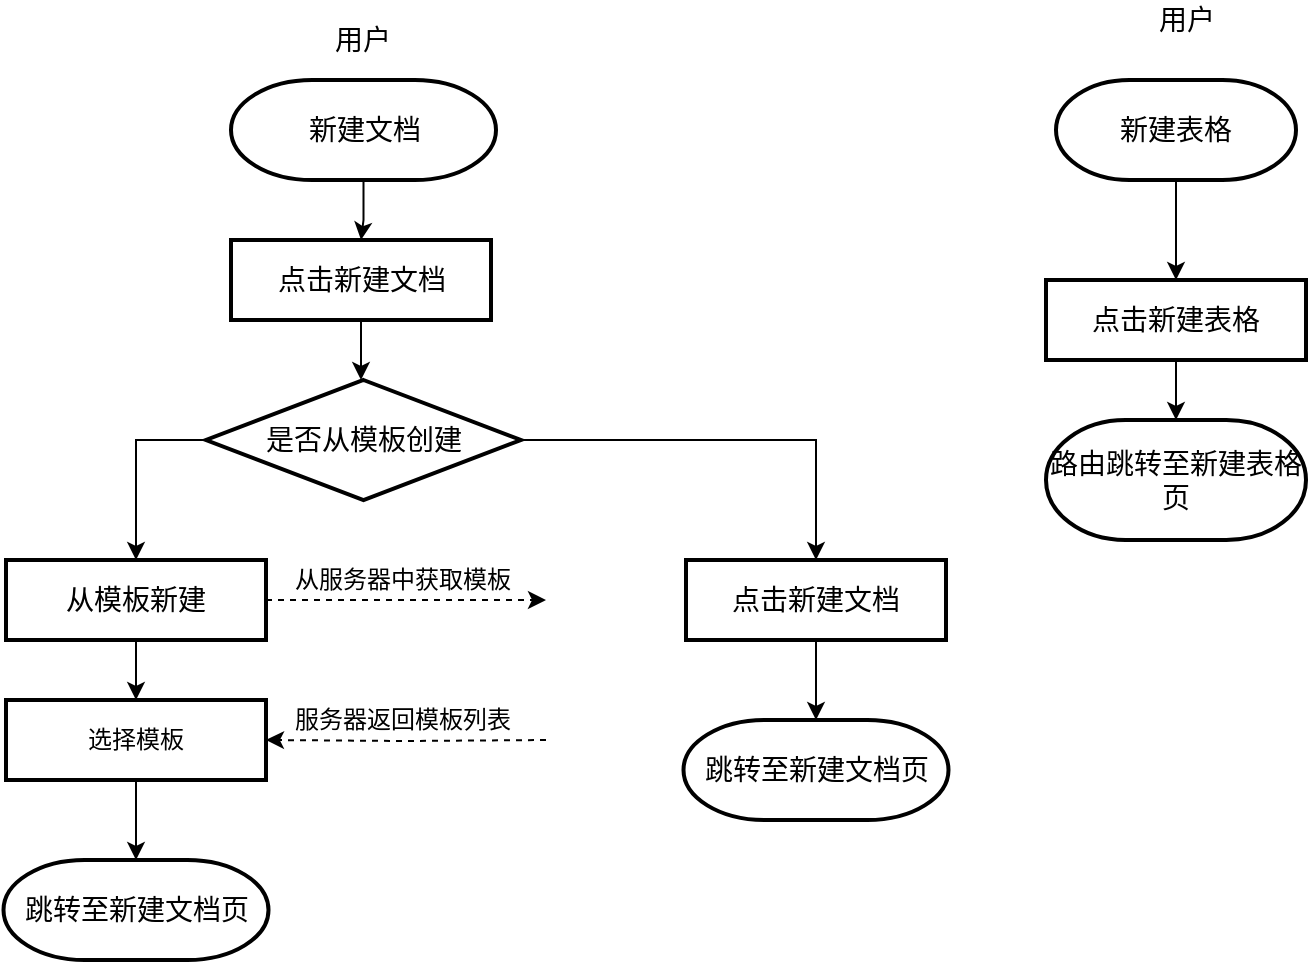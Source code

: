 <mxfile version="14.6.10" type="github">
  <diagram id="miXx2MlETBV36p1i_nEh" name="Page-1">
    <mxGraphModel dx="946" dy="470" grid="1" gridSize="10" guides="1" tooltips="1" connect="1" arrows="1" fold="1" page="1" pageScale="1" pageWidth="827" pageHeight="1169" math="0" shadow="0">
      <root>
        <mxCell id="0" />
        <mxCell id="1" parent="0" />
        <mxCell id="IGWuU-WvH9Zw8HdTo1WG-9" style="edgeStyle=orthogonalEdgeStyle;rounded=0;orthogonalLoop=1;jettySize=auto;html=1;" edge="1" parent="1" source="IGWuU-WvH9Zw8HdTo1WG-4">
          <mxGeometry relative="1" as="geometry">
            <mxPoint x="227.5" y="140" as="targetPoint" />
          </mxGeometry>
        </mxCell>
        <mxCell id="IGWuU-WvH9Zw8HdTo1WG-4" value="&lt;font style=&quot;font-size: 14px&quot;&gt;新建文档&lt;/font&gt;" style="strokeWidth=2;html=1;shape=mxgraph.flowchart.terminator;whiteSpace=wrap;" vertex="1" parent="1">
          <mxGeometry x="162.5" y="60" width="132.5" height="50" as="geometry" />
        </mxCell>
        <mxCell id="IGWuU-WvH9Zw8HdTo1WG-14" style="edgeStyle=orthogonalEdgeStyle;rounded=0;orthogonalLoop=1;jettySize=auto;html=1;exitX=0.5;exitY=1;exitDx=0;exitDy=0;exitPerimeter=0;entryX=0.5;entryY=0;entryDx=0;entryDy=0;" edge="1" parent="1" source="IGWuU-WvH9Zw8HdTo1WG-5" target="IGWuU-WvH9Zw8HdTo1WG-13">
          <mxGeometry relative="1" as="geometry" />
        </mxCell>
        <mxCell id="IGWuU-WvH9Zw8HdTo1WG-5" value="&lt;font style=&quot;font-size: 14px&quot;&gt;新建表格&lt;/font&gt;" style="strokeWidth=2;html=1;shape=mxgraph.flowchart.terminator;whiteSpace=wrap;" vertex="1" parent="1">
          <mxGeometry x="575" y="60" width="120" height="50" as="geometry" />
        </mxCell>
        <mxCell id="IGWuU-WvH9Zw8HdTo1WG-6" value="&lt;font style=&quot;font-size: 14px&quot;&gt;用户&lt;/font&gt;" style="text;html=1;resizable=0;autosize=1;align=center;verticalAlign=middle;points=[];fillColor=none;strokeColor=none;rounded=0;" vertex="1" parent="1">
          <mxGeometry x="207.5" y="30" width="40" height="20" as="geometry" />
        </mxCell>
        <mxCell id="IGWuU-WvH9Zw8HdTo1WG-7" value="&lt;font style=&quot;font-size: 14px&quot;&gt;用户&lt;/font&gt;" style="text;html=1;resizable=0;autosize=1;align=center;verticalAlign=middle;points=[];fillColor=none;strokeColor=none;rounded=0;" vertex="1" parent="1">
          <mxGeometry x="620" y="20" width="40" height="20" as="geometry" />
        </mxCell>
        <mxCell id="IGWuU-WvH9Zw8HdTo1WG-39" style="edgeStyle=orthogonalEdgeStyle;rounded=0;orthogonalLoop=1;jettySize=auto;html=1;exitX=0.5;exitY=1;exitDx=0;exitDy=0;entryX=0.5;entryY=0;entryDx=0;entryDy=0;entryPerimeter=0;" edge="1" parent="1" source="IGWuU-WvH9Zw8HdTo1WG-13" target="IGWuU-WvH9Zw8HdTo1WG-16">
          <mxGeometry relative="1" as="geometry" />
        </mxCell>
        <mxCell id="IGWuU-WvH9Zw8HdTo1WG-13" value="&lt;font style=&quot;font-size: 14px&quot;&gt;点击新建表格&lt;/font&gt;" style="rounded=0;whiteSpace=wrap;html=1;absoluteArcSize=1;arcSize=14;strokeWidth=2;" vertex="1" parent="1">
          <mxGeometry x="570" y="160" width="130" height="40" as="geometry" />
        </mxCell>
        <mxCell id="IGWuU-WvH9Zw8HdTo1WG-16" value="&lt;span style=&quot;font-size: 14px&quot;&gt;路由跳转至新建表格页&lt;/span&gt;" style="strokeWidth=2;html=1;shape=mxgraph.flowchart.terminator;whiteSpace=wrap;" vertex="1" parent="1">
          <mxGeometry x="570" y="230" width="130" height="60" as="geometry" />
        </mxCell>
        <mxCell id="IGWuU-WvH9Zw8HdTo1WG-20" style="edgeStyle=orthogonalEdgeStyle;rounded=0;orthogonalLoop=1;jettySize=auto;html=1;exitX=0.5;exitY=1;exitDx=0;exitDy=0;" edge="1" parent="1" source="IGWuU-WvH9Zw8HdTo1WG-19">
          <mxGeometry relative="1" as="geometry">
            <mxPoint x="227.5" y="210" as="targetPoint" />
          </mxGeometry>
        </mxCell>
        <mxCell id="IGWuU-WvH9Zw8HdTo1WG-19" value="&lt;font style=&quot;font-size: 14px&quot;&gt;点击新建文档&lt;/font&gt;" style="rounded=0;whiteSpace=wrap;html=1;absoluteArcSize=1;arcSize=14;strokeWidth=2;" vertex="1" parent="1">
          <mxGeometry x="162.5" y="140" width="130" height="40" as="geometry" />
        </mxCell>
        <mxCell id="IGWuU-WvH9Zw8HdTo1WG-24" style="edgeStyle=orthogonalEdgeStyle;rounded=0;orthogonalLoop=1;jettySize=auto;html=1;exitX=1;exitY=0.5;exitDx=0;exitDy=0;exitPerimeter=0;entryX=0.5;entryY=0;entryDx=0;entryDy=0;" edge="1" parent="1" source="IGWuU-WvH9Zw8HdTo1WG-21" target="IGWuU-WvH9Zw8HdTo1WG-23">
          <mxGeometry relative="1" as="geometry" />
        </mxCell>
        <mxCell id="IGWuU-WvH9Zw8HdTo1WG-28" style="edgeStyle=orthogonalEdgeStyle;rounded=0;orthogonalLoop=1;jettySize=auto;html=1;exitX=0;exitY=0.5;exitDx=0;exitDy=0;exitPerimeter=0;entryX=0.5;entryY=0;entryDx=0;entryDy=0;" edge="1" parent="1" source="IGWuU-WvH9Zw8HdTo1WG-21" target="IGWuU-WvH9Zw8HdTo1WG-25">
          <mxGeometry relative="1" as="geometry" />
        </mxCell>
        <mxCell id="IGWuU-WvH9Zw8HdTo1WG-21" value="&lt;font style=&quot;font-size: 14px&quot;&gt;是否从模板创建&lt;/font&gt;" style="strokeWidth=2;html=1;shape=mxgraph.flowchart.decision;whiteSpace=wrap;rounded=0;" vertex="1" parent="1">
          <mxGeometry x="150" y="210" width="157.5" height="60" as="geometry" />
        </mxCell>
        <mxCell id="IGWuU-WvH9Zw8HdTo1WG-43" style="edgeStyle=orthogonalEdgeStyle;rounded=0;orthogonalLoop=1;jettySize=auto;html=1;exitX=0.5;exitY=1;exitDx=0;exitDy=0;entryX=0.5;entryY=0;entryDx=0;entryDy=0;entryPerimeter=0;" edge="1" parent="1" source="IGWuU-WvH9Zw8HdTo1WG-23" target="IGWuU-WvH9Zw8HdTo1WG-42">
          <mxGeometry relative="1" as="geometry" />
        </mxCell>
        <mxCell id="IGWuU-WvH9Zw8HdTo1WG-23" value="&lt;font style=&quot;font-size: 14px&quot;&gt;点击新建文档&lt;/font&gt;" style="rounded=0;whiteSpace=wrap;html=1;absoluteArcSize=1;arcSize=14;strokeWidth=2;" vertex="1" parent="1">
          <mxGeometry x="390" y="300" width="130" height="40" as="geometry" />
        </mxCell>
        <mxCell id="IGWuU-WvH9Zw8HdTo1WG-29" style="edgeStyle=orthogonalEdgeStyle;rounded=0;orthogonalLoop=1;jettySize=auto;html=1;exitX=0.5;exitY=1;exitDx=0;exitDy=0;" edge="1" parent="1" source="IGWuU-WvH9Zw8HdTo1WG-25">
          <mxGeometry relative="1" as="geometry">
            <mxPoint x="115" y="370" as="targetPoint" />
          </mxGeometry>
        </mxCell>
        <mxCell id="IGWuU-WvH9Zw8HdTo1WG-31" style="edgeStyle=orthogonalEdgeStyle;rounded=0;orthogonalLoop=1;jettySize=auto;html=1;exitX=1;exitY=0.5;exitDx=0;exitDy=0;dashed=1;" edge="1" parent="1" source="IGWuU-WvH9Zw8HdTo1WG-25">
          <mxGeometry relative="1" as="geometry">
            <mxPoint x="320" y="320" as="targetPoint" />
          </mxGeometry>
        </mxCell>
        <mxCell id="IGWuU-WvH9Zw8HdTo1WG-25" value="&lt;span style=&quot;font-size: 14px&quot;&gt;从模板新建&lt;/span&gt;" style="rounded=0;whiteSpace=wrap;html=1;absoluteArcSize=1;arcSize=14;strokeWidth=2;" vertex="1" parent="1">
          <mxGeometry x="50" y="300" width="130" height="40" as="geometry" />
        </mxCell>
        <mxCell id="IGWuU-WvH9Zw8HdTo1WG-33" style="edgeStyle=orthogonalEdgeStyle;rounded=0;orthogonalLoop=1;jettySize=auto;html=1;exitX=1;exitY=0.5;exitDx=0;exitDy=0;dashed=1;" edge="1" parent="1" source="IGWuU-WvH9Zw8HdTo1WG-30">
          <mxGeometry relative="1" as="geometry">
            <mxPoint x="180" y="390" as="targetPoint" />
          </mxGeometry>
        </mxCell>
        <mxCell id="IGWuU-WvH9Zw8HdTo1WG-34" style="edgeStyle=orthogonalEdgeStyle;rounded=0;orthogonalLoop=1;jettySize=auto;html=1;dashed=1;" edge="1" parent="1" target="IGWuU-WvH9Zw8HdTo1WG-30">
          <mxGeometry relative="1" as="geometry">
            <mxPoint x="320" y="390" as="sourcePoint" />
          </mxGeometry>
        </mxCell>
        <mxCell id="IGWuU-WvH9Zw8HdTo1WG-41" style="edgeStyle=orthogonalEdgeStyle;rounded=0;orthogonalLoop=1;jettySize=auto;html=1;exitX=0.5;exitY=1;exitDx=0;exitDy=0;entryX=0.5;entryY=0;entryDx=0;entryDy=0;entryPerimeter=0;" edge="1" parent="1" source="IGWuU-WvH9Zw8HdTo1WG-30" target="IGWuU-WvH9Zw8HdTo1WG-40">
          <mxGeometry relative="1" as="geometry" />
        </mxCell>
        <mxCell id="IGWuU-WvH9Zw8HdTo1WG-30" value="选择模板" style="rounded=0;whiteSpace=wrap;html=1;absoluteArcSize=1;arcSize=14;strokeWidth=2;" vertex="1" parent="1">
          <mxGeometry x="50" y="370" width="130" height="40" as="geometry" />
        </mxCell>
        <mxCell id="IGWuU-WvH9Zw8HdTo1WG-32" value="从服务器中获取模板" style="text;html=1;resizable=0;autosize=1;align=center;verticalAlign=middle;points=[];fillColor=none;strokeColor=none;rounded=0;" vertex="1" parent="1">
          <mxGeometry x="187.5" y="300" width="120" height="20" as="geometry" />
        </mxCell>
        <mxCell id="IGWuU-WvH9Zw8HdTo1WG-35" value="服务器返回模板列表" style="text;html=1;resizable=0;autosize=1;align=center;verticalAlign=middle;points=[];fillColor=none;strokeColor=none;rounded=0;" vertex="1" parent="1">
          <mxGeometry x="187.5" y="370" width="120" height="20" as="geometry" />
        </mxCell>
        <mxCell id="IGWuU-WvH9Zw8HdTo1WG-40" value="&lt;span style=&quot;font-size: 14px&quot;&gt;跳转至新建文档页&lt;/span&gt;" style="strokeWidth=2;html=1;shape=mxgraph.flowchart.terminator;whiteSpace=wrap;" vertex="1" parent="1">
          <mxGeometry x="48.75" y="450" width="132.5" height="50" as="geometry" />
        </mxCell>
        <mxCell id="IGWuU-WvH9Zw8HdTo1WG-42" value="&lt;span style=&quot;font-size: 14px&quot;&gt;跳转至新建文档页&lt;/span&gt;" style="strokeWidth=2;html=1;shape=mxgraph.flowchart.terminator;whiteSpace=wrap;" vertex="1" parent="1">
          <mxGeometry x="388.75" y="380" width="132.5" height="50" as="geometry" />
        </mxCell>
      </root>
    </mxGraphModel>
  </diagram>
</mxfile>
